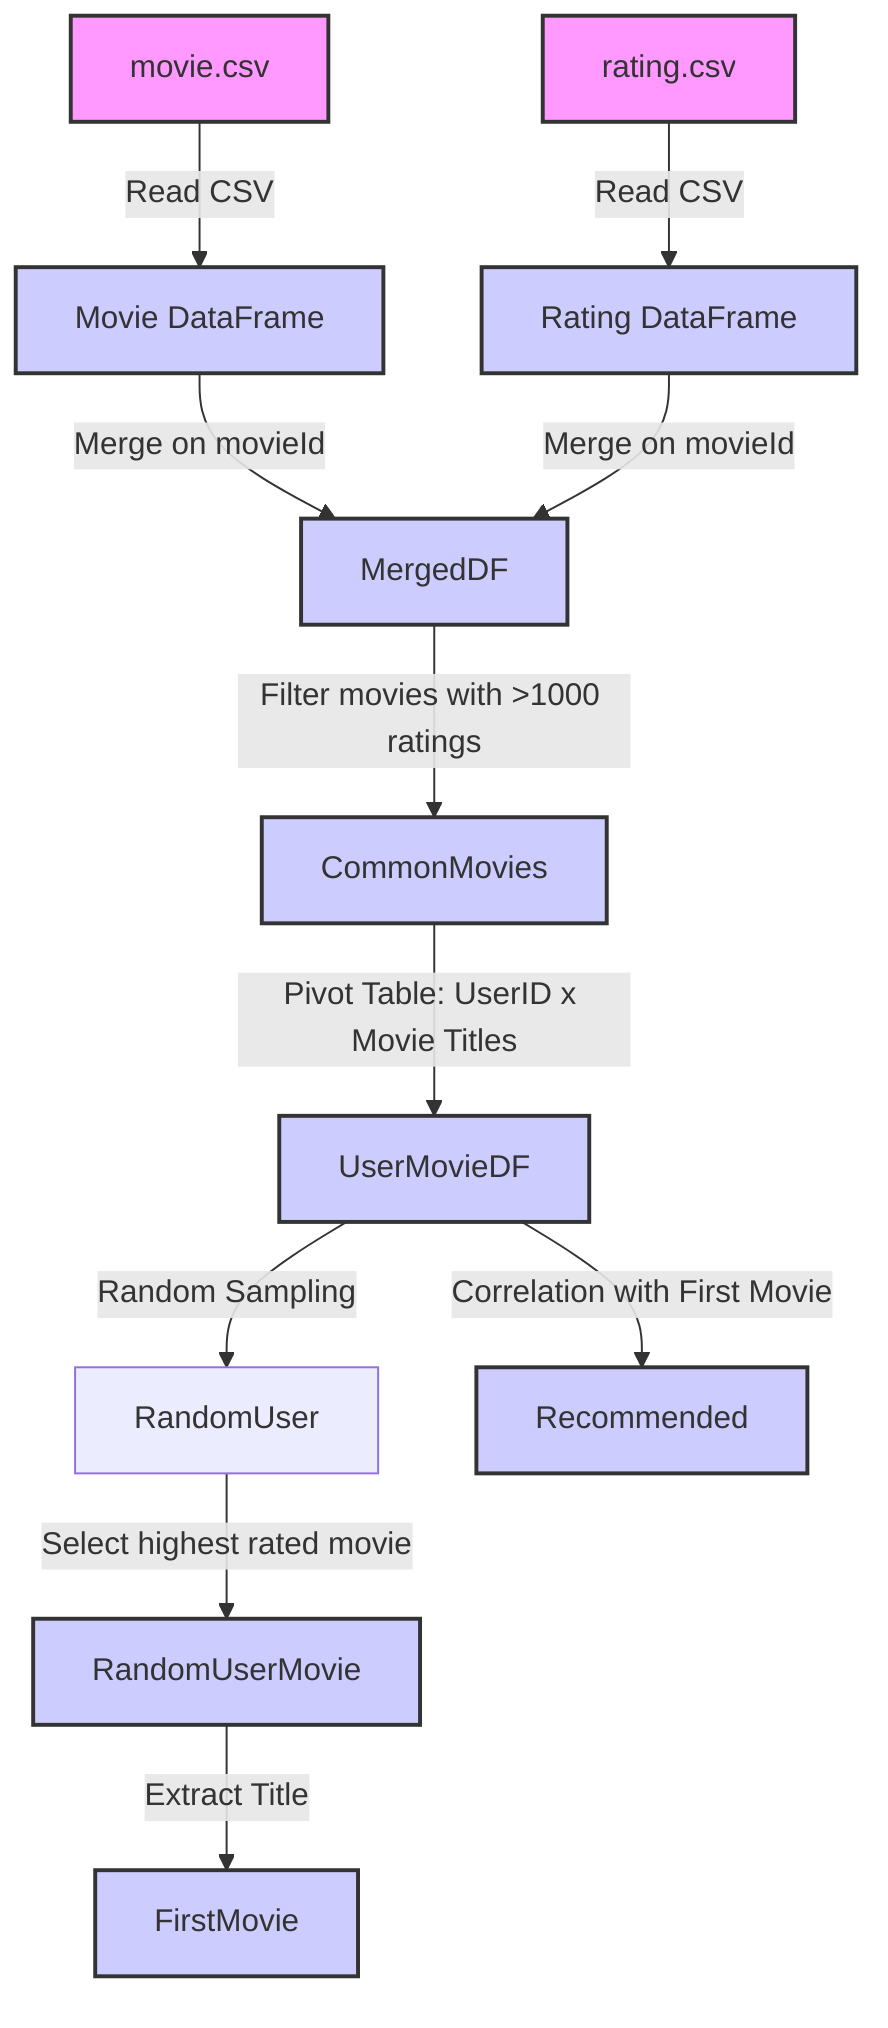 %% This is a Mermaid.js flowchart representing the workflow of the notebook 36317618

flowchart TD
  %% Movie CSV Source
  MovieCSV["movie.csv"]
  MovieCSV -->|Read CSV| MovieDF
  
  %% Rating CSV Source
  RatingCSV["rating.csv"]
  RatingCSV -->|Read CSV| RatingDF

  %% Merging DataFrames
  MovieDF["Movie DataFrame"]
  RatingDF["Rating DataFrame"]
  MovieDF -->|Merge on movieId| MergedDF
  RatingDF -->|Merge on movieId| MergedDF

  %% Creating Common Movies
  MergedDF -->|Filter movies with >1000 ratings| CommonMovies

  %% Pivot Table for User-Movie
  CommonMovies -->|Pivot Table: UserID x Movie Titles| UserMovieDF

  %% Random User Selection
  UserMovieDF -->|Random Sampling| RandomUser

  %% Identifying Random User's Movie
  RandomUser -->|Select highest rated movie| RandomUserMovie
  RandomUserMovie -->|Extract Title| FirstMovie

  %% Correlation & Recommendations
  UserMovieDF -->|Correlation with First Movie| Recommended

  
  %% Descriptions
  
  classDef dataNode fill:#f9f,stroke:#333,stroke-width:2px;
  classDef processNode fill:#ccf,stroke:#333,stroke-width:2px;
  class MovieDF,RatingDF,MergedDF,CommonMovies,UserMovieDF,RandomUserMovie,FirstMovie,Recommended processNode;
  class MovieCSV,RatingCSV dataNode;
